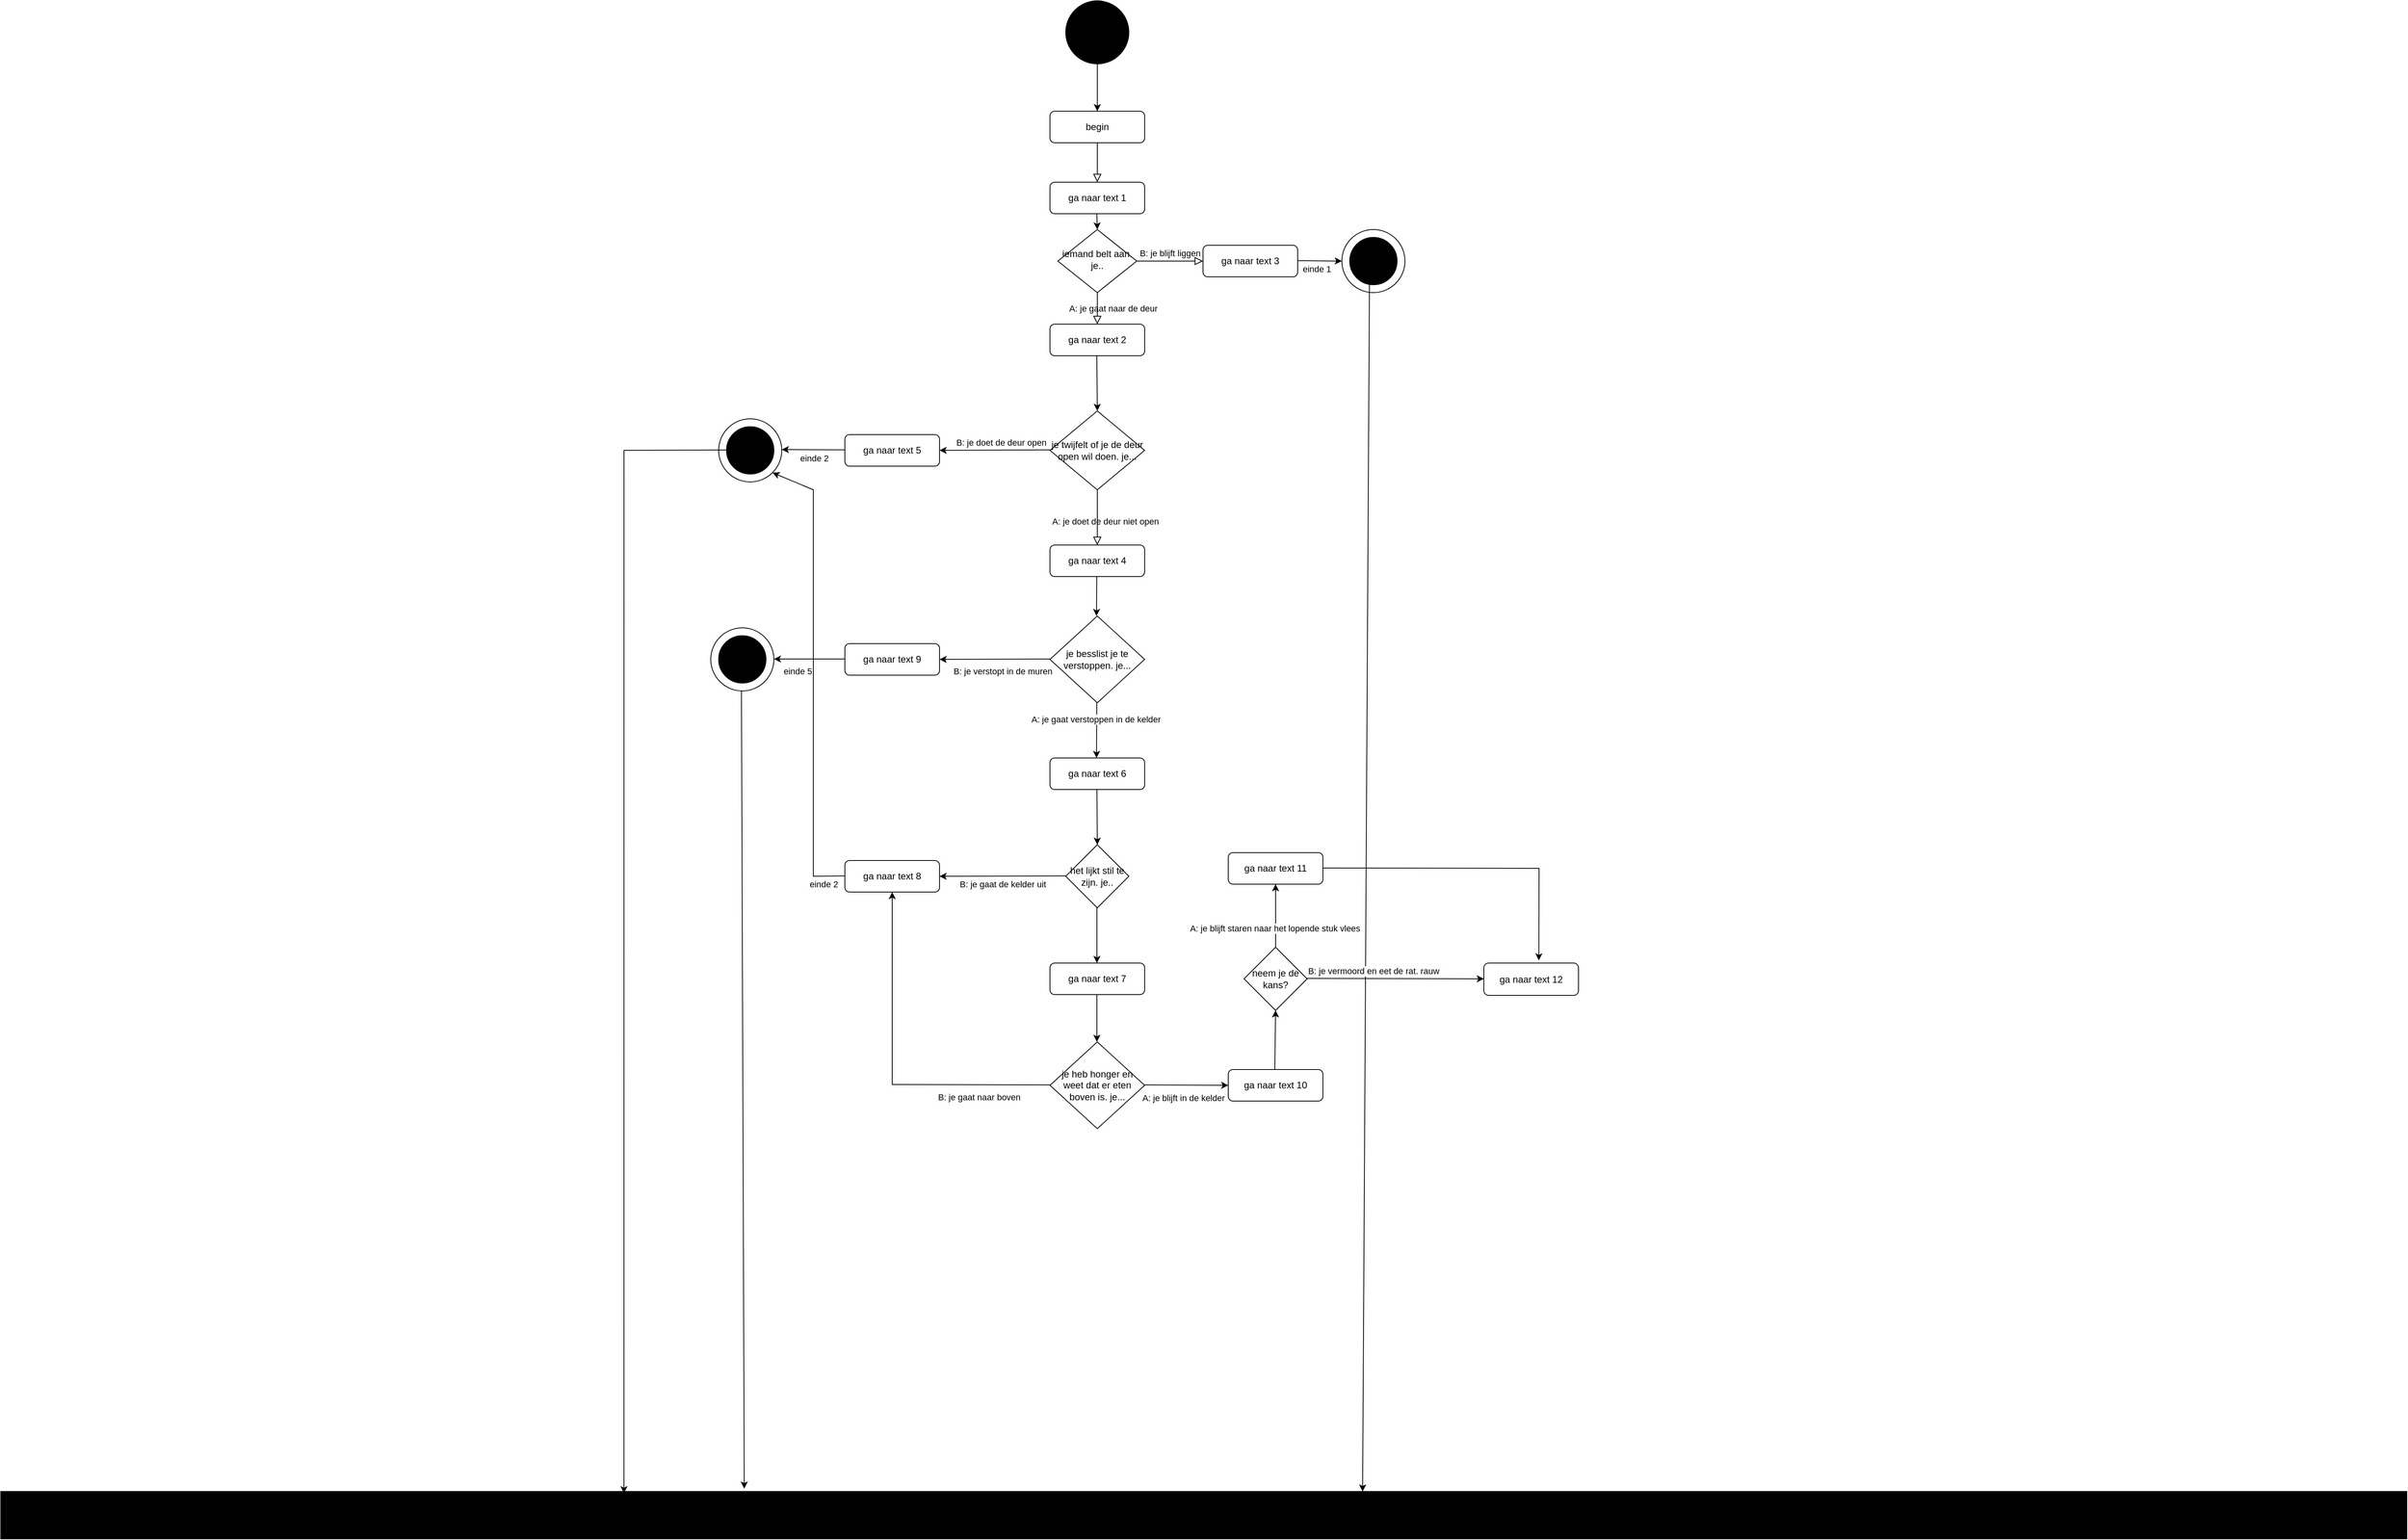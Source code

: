 <mxfile version="22.0.4" type="device">
  <diagram id="C5RBs43oDa-KdzZeNtuy" name="Page-1">
    <mxGraphModel dx="3586" dy="1765" grid="1" gridSize="10" guides="1" tooltips="1" connect="1" arrows="1" fold="1" page="1" pageScale="1" pageWidth="827" pageHeight="1169" math="0" shadow="0">
      <root>
        <mxCell id="WIyWlLk6GJQsqaUBKTNV-0" />
        <mxCell id="WIyWlLk6GJQsqaUBKTNV-1" parent="WIyWlLk6GJQsqaUBKTNV-0" />
        <mxCell id="WIyWlLk6GJQsqaUBKTNV-2" value="" style="rounded=0;html=1;jettySize=auto;orthogonalLoop=1;fontSize=11;endArrow=block;endFill=0;endSize=8;strokeWidth=1;shadow=0;labelBackgroundColor=none;edgeStyle=orthogonalEdgeStyle;" parent="WIyWlLk6GJQsqaUBKTNV-1" source="WIyWlLk6GJQsqaUBKTNV-3" edge="1">
          <mxGeometry relative="1" as="geometry">
            <mxPoint x="-640" y="130" as="targetPoint" />
          </mxGeometry>
        </mxCell>
        <mxCell id="WIyWlLk6GJQsqaUBKTNV-3" value="begin" style="rounded=1;whiteSpace=wrap;html=1;fontSize=12;glass=0;strokeWidth=1;shadow=0;" parent="WIyWlLk6GJQsqaUBKTNV-1" vertex="1">
          <mxGeometry x="-700" y="40" width="120" height="40" as="geometry" />
        </mxCell>
        <mxCell id="WIyWlLk6GJQsqaUBKTNV-4" value="A: je gaat naar de deur" style="rounded=0;html=1;jettySize=auto;orthogonalLoop=1;fontSize=11;endArrow=block;endFill=0;endSize=8;strokeWidth=1;shadow=0;labelBackgroundColor=none;edgeStyle=orthogonalEdgeStyle;" parent="WIyWlLk6GJQsqaUBKTNV-1" source="WIyWlLk6GJQsqaUBKTNV-6" edge="1">
          <mxGeometry y="20" relative="1" as="geometry">
            <mxPoint as="offset" />
            <mxPoint x="-640" y="310" as="targetPoint" />
          </mxGeometry>
        </mxCell>
        <mxCell id="WIyWlLk6GJQsqaUBKTNV-5" value="B: je blijft liggen" style="edgeStyle=orthogonalEdgeStyle;rounded=0;html=1;jettySize=auto;orthogonalLoop=1;fontSize=11;endArrow=block;endFill=0;endSize=8;strokeWidth=1;shadow=0;labelBackgroundColor=none;" parent="WIyWlLk6GJQsqaUBKTNV-1" source="WIyWlLk6GJQsqaUBKTNV-6" target="WIyWlLk6GJQsqaUBKTNV-7" edge="1">
          <mxGeometry y="10" relative="1" as="geometry">
            <mxPoint as="offset" />
          </mxGeometry>
        </mxCell>
        <mxCell id="WIyWlLk6GJQsqaUBKTNV-6" value="iemand belt aan. je.." style="rhombus;whiteSpace=wrap;html=1;shadow=0;fontFamily=Helvetica;fontSize=12;align=center;strokeWidth=1;spacing=6;spacingTop=-4;" parent="WIyWlLk6GJQsqaUBKTNV-1" vertex="1">
          <mxGeometry x="-690" y="190" width="100" height="80" as="geometry" />
        </mxCell>
        <mxCell id="WIyWlLk6GJQsqaUBKTNV-7" value="ga naar text 3" style="rounded=1;whiteSpace=wrap;html=1;fontSize=12;glass=0;strokeWidth=1;shadow=0;" parent="WIyWlLk6GJQsqaUBKTNV-1" vertex="1">
          <mxGeometry x="-506" y="210" width="120" height="40" as="geometry" />
        </mxCell>
        <mxCell id="WIyWlLk6GJQsqaUBKTNV-8" value="A: je doet de deur niet open" style="rounded=0;html=1;jettySize=auto;orthogonalLoop=1;fontSize=11;endArrow=block;endFill=0;endSize=8;strokeWidth=1;shadow=0;labelBackgroundColor=none;edgeStyle=orthogonalEdgeStyle;exitX=0.5;exitY=1;exitDx=0;exitDy=0;" parent="WIyWlLk6GJQsqaUBKTNV-1" source="Ew5ikxOMpyO41433nC4m-13" target="WIyWlLk6GJQsqaUBKTNV-11" edge="1">
          <mxGeometry x="0.143" y="10" relative="1" as="geometry">
            <mxPoint as="offset" />
            <mxPoint x="-640" y="530" as="sourcePoint" />
          </mxGeometry>
        </mxCell>
        <mxCell id="WIyWlLk6GJQsqaUBKTNV-11" value="ga naar text 4" style="rounded=1;whiteSpace=wrap;html=1;fontSize=12;glass=0;strokeWidth=1;shadow=0;" parent="WIyWlLk6GJQsqaUBKTNV-1" vertex="1">
          <mxGeometry x="-700" y="590" width="120" height="40" as="geometry" />
        </mxCell>
        <mxCell id="WIyWlLk6GJQsqaUBKTNV-12" value="ga naar text 2" style="rounded=1;whiteSpace=wrap;html=1;fontSize=12;glass=0;strokeWidth=1;shadow=0;" parent="WIyWlLk6GJQsqaUBKTNV-1" vertex="1">
          <mxGeometry x="-700" y="310" width="120" height="40" as="geometry" />
        </mxCell>
        <mxCell id="Ew5ikxOMpyO41433nC4m-1" value="" style="ellipse;whiteSpace=wrap;html=1;aspect=fixed;" vertex="1" parent="WIyWlLk6GJQsqaUBKTNV-1">
          <mxGeometry x="-330" y="190" width="80" height="80" as="geometry" />
        </mxCell>
        <mxCell id="Ew5ikxOMpyO41433nC4m-0" value="" style="ellipse;whiteSpace=wrap;html=1;aspect=fixed;fillColor=#000000;" vertex="1" parent="WIyWlLk6GJQsqaUBKTNV-1">
          <mxGeometry x="-320" y="200" width="60" height="60" as="geometry" />
        </mxCell>
        <mxCell id="Ew5ikxOMpyO41433nC4m-2" value="" style="ellipse;whiteSpace=wrap;html=1;aspect=fixed;fillColor=#000000;" vertex="1" parent="WIyWlLk6GJQsqaUBKTNV-1">
          <mxGeometry x="-680" y="-100" width="80" height="80" as="geometry" />
        </mxCell>
        <mxCell id="Ew5ikxOMpyO41433nC4m-3" value="" style="endArrow=classic;html=1;rounded=0;exitX=0.5;exitY=1;exitDx=0;exitDy=0;" edge="1" parent="WIyWlLk6GJQsqaUBKTNV-1" source="Ew5ikxOMpyO41433nC4m-2">
          <mxGeometry width="50" height="50" relative="1" as="geometry">
            <mxPoint x="-640.5" y="60" as="sourcePoint" />
            <mxPoint x="-640" y="40" as="targetPoint" />
          </mxGeometry>
        </mxCell>
        <mxCell id="Ew5ikxOMpyO41433nC4m-5" value="" style="endArrow=classic;html=1;rounded=0;entryX=0;entryY=0.5;entryDx=0;entryDy=0;" edge="1" parent="WIyWlLk6GJQsqaUBKTNV-1" target="Ew5ikxOMpyO41433nC4m-1">
          <mxGeometry width="50" height="50" relative="1" as="geometry">
            <mxPoint x="-386" y="229.5" as="sourcePoint" />
            <mxPoint x="-340" y="230" as="targetPoint" />
          </mxGeometry>
        </mxCell>
        <mxCell id="Ew5ikxOMpyO41433nC4m-6" value="einde 1" style="edgeLabel;html=1;align=center;verticalAlign=middle;resizable=0;points=[];" vertex="1" connectable="0" parent="Ew5ikxOMpyO41433nC4m-5">
          <mxGeometry x="-0.142" y="-2" relative="1" as="geometry">
            <mxPoint y="8" as="offset" />
          </mxGeometry>
        </mxCell>
        <mxCell id="Ew5ikxOMpyO41433nC4m-7" value="" style="rounded=0;whiteSpace=wrap;html=1;fillColor=#000000;" vertex="1" parent="WIyWlLk6GJQsqaUBKTNV-1">
          <mxGeometry x="-2030" y="1790" width="3050" height="60" as="geometry" />
        </mxCell>
        <mxCell id="Ew5ikxOMpyO41433nC4m-8" value="" style="endArrow=classic;html=1;rounded=0;entryX=0.566;entryY=0.002;entryDx=0;entryDy=0;entryPerimeter=0;" edge="1" parent="WIyWlLk6GJQsqaUBKTNV-1" target="Ew5ikxOMpyO41433nC4m-7">
          <mxGeometry width="50" height="50" relative="1" as="geometry">
            <mxPoint x="-295" y="260" as="sourcePoint" />
            <mxPoint x="-285" y="540" as="targetPoint" />
          </mxGeometry>
        </mxCell>
        <mxCell id="Ew5ikxOMpyO41433nC4m-9" value="ga naar text 1" style="rounded=1;whiteSpace=wrap;html=1;" vertex="1" parent="WIyWlLk6GJQsqaUBKTNV-1">
          <mxGeometry x="-700" y="130" width="120" height="40" as="geometry" />
        </mxCell>
        <mxCell id="Ew5ikxOMpyO41433nC4m-11" value="" style="endArrow=classic;html=1;rounded=0;" edge="1" parent="WIyWlLk6GJQsqaUBKTNV-1">
          <mxGeometry width="50" height="50" relative="1" as="geometry">
            <mxPoint x="-640.62" y="170" as="sourcePoint" />
            <mxPoint x="-640" y="190" as="targetPoint" />
          </mxGeometry>
        </mxCell>
        <mxCell id="Ew5ikxOMpyO41433nC4m-12" value="" style="endArrow=classic;html=1;rounded=0;" edge="1" parent="WIyWlLk6GJQsqaUBKTNV-1">
          <mxGeometry width="50" height="50" relative="1" as="geometry">
            <mxPoint x="-640.62" y="350" as="sourcePoint" />
            <mxPoint x="-640" y="420" as="targetPoint" />
          </mxGeometry>
        </mxCell>
        <mxCell id="Ew5ikxOMpyO41433nC4m-13" value="je twijfelt of je de deur open wil doen. je..." style="rhombus;whiteSpace=wrap;html=1;" vertex="1" parent="WIyWlLk6GJQsqaUBKTNV-1">
          <mxGeometry x="-700" y="420" width="120" height="100" as="geometry" />
        </mxCell>
        <mxCell id="Ew5ikxOMpyO41433nC4m-14" value="ga naar text 5" style="rounded=1;whiteSpace=wrap;html=1;" vertex="1" parent="WIyWlLk6GJQsqaUBKTNV-1">
          <mxGeometry x="-960" y="450" width="120" height="40" as="geometry" />
        </mxCell>
        <mxCell id="Ew5ikxOMpyO41433nC4m-15" value="" style="endArrow=classic;html=1;rounded=0;entryX=1;entryY=0.5;entryDx=0;entryDy=0;" edge="1" parent="WIyWlLk6GJQsqaUBKTNV-1" target="Ew5ikxOMpyO41433nC4m-14">
          <mxGeometry width="50" height="50" relative="1" as="geometry">
            <mxPoint x="-700" y="469.38" as="sourcePoint" />
            <mxPoint x="-780" y="469" as="targetPoint" />
          </mxGeometry>
        </mxCell>
        <mxCell id="Ew5ikxOMpyO41433nC4m-16" value="B: je doet de deur open" style="edgeLabel;html=1;align=center;verticalAlign=middle;resizable=0;points=[];" vertex="1" connectable="0" parent="Ew5ikxOMpyO41433nC4m-15">
          <mxGeometry x="-0.117" y="-2" relative="1" as="geometry">
            <mxPoint y="-8" as="offset" />
          </mxGeometry>
        </mxCell>
        <mxCell id="Ew5ikxOMpyO41433nC4m-17" value="" style="endArrow=classic;html=1;rounded=0;" edge="1" parent="WIyWlLk6GJQsqaUBKTNV-1">
          <mxGeometry width="50" height="50" relative="1" as="geometry">
            <mxPoint x="-960" y="469.37" as="sourcePoint" />
            <mxPoint x="-1040" y="469" as="targetPoint" />
          </mxGeometry>
        </mxCell>
        <mxCell id="Ew5ikxOMpyO41433nC4m-20" value="einde 2" style="edgeLabel;html=1;align=center;verticalAlign=middle;resizable=0;points=[];" vertex="1" connectable="0" parent="Ew5ikxOMpyO41433nC4m-17">
          <mxGeometry x="-0.025" y="-1" relative="1" as="geometry">
            <mxPoint y="12" as="offset" />
          </mxGeometry>
        </mxCell>
        <mxCell id="Ew5ikxOMpyO41433nC4m-18" value="" style="ellipse;whiteSpace=wrap;html=1;aspect=fixed;" vertex="1" parent="WIyWlLk6GJQsqaUBKTNV-1">
          <mxGeometry x="-1120" y="430" width="80" height="80" as="geometry" />
        </mxCell>
        <mxCell id="Ew5ikxOMpyO41433nC4m-19" value="" style="ellipse;whiteSpace=wrap;html=1;aspect=fixed;fillColor=#000000;" vertex="1" parent="WIyWlLk6GJQsqaUBKTNV-1">
          <mxGeometry x="-1110" y="440" width="60" height="60" as="geometry" />
        </mxCell>
        <mxCell id="Ew5ikxOMpyO41433nC4m-21" value="je besslist je te verstoppen. je..." style="rhombus;whiteSpace=wrap;html=1;" vertex="1" parent="WIyWlLk6GJQsqaUBKTNV-1">
          <mxGeometry x="-700" y="680" width="120" height="110" as="geometry" />
        </mxCell>
        <mxCell id="Ew5ikxOMpyO41433nC4m-22" value="" style="endArrow=classic;html=1;rounded=0;" edge="1" parent="WIyWlLk6GJQsqaUBKTNV-1">
          <mxGeometry width="50" height="50" relative="1" as="geometry">
            <mxPoint x="-640.71" y="630" as="sourcePoint" />
            <mxPoint x="-641" y="680" as="targetPoint" />
          </mxGeometry>
        </mxCell>
        <mxCell id="Ew5ikxOMpyO41433nC4m-23" value="ga naar text 6" style="rounded=1;whiteSpace=wrap;html=1;" vertex="1" parent="WIyWlLk6GJQsqaUBKTNV-1">
          <mxGeometry x="-700" y="860" width="120" height="40" as="geometry" />
        </mxCell>
        <mxCell id="Ew5ikxOMpyO41433nC4m-25" value="" style="endArrow=classic;html=1;rounded=0;" edge="1" parent="WIyWlLk6GJQsqaUBKTNV-1">
          <mxGeometry width="50" height="50" relative="1" as="geometry">
            <mxPoint x="-640.67" y="790" as="sourcePoint" />
            <mxPoint x="-641" y="860" as="targetPoint" />
          </mxGeometry>
        </mxCell>
        <mxCell id="Ew5ikxOMpyO41433nC4m-26" value="A: je gaat verstoppen in de kelder" style="edgeLabel;html=1;align=center;verticalAlign=middle;resizable=0;points=[];" vertex="1" connectable="0" parent="Ew5ikxOMpyO41433nC4m-25">
          <mxGeometry x="-0.371" y="-1" relative="1" as="geometry">
            <mxPoint y="-1" as="offset" />
          </mxGeometry>
        </mxCell>
        <mxCell id="Ew5ikxOMpyO41433nC4m-27" value="ga naar text 9" style="rounded=1;whiteSpace=wrap;html=1;" vertex="1" parent="WIyWlLk6GJQsqaUBKTNV-1">
          <mxGeometry x="-960" y="715" width="120" height="40" as="geometry" />
        </mxCell>
        <mxCell id="Ew5ikxOMpyO41433nC4m-28" value="" style="endArrow=classic;html=1;rounded=0;" edge="1" parent="WIyWlLk6GJQsqaUBKTNV-1">
          <mxGeometry width="50" height="50" relative="1" as="geometry">
            <mxPoint x="-700" y="734.52" as="sourcePoint" />
            <mxPoint x="-840" y="735" as="targetPoint" />
          </mxGeometry>
        </mxCell>
        <mxCell id="Ew5ikxOMpyO41433nC4m-29" value="B: je verstopt in de muren" style="edgeLabel;html=1;align=center;verticalAlign=middle;resizable=0;points=[];" vertex="1" connectable="0" parent="Ew5ikxOMpyO41433nC4m-28">
          <mxGeometry x="0.198" y="-1" relative="1" as="geometry">
            <mxPoint x="24" y="16" as="offset" />
          </mxGeometry>
        </mxCell>
        <mxCell id="Ew5ikxOMpyO41433nC4m-30" value="" style="endArrow=classic;html=1;rounded=0;" edge="1" parent="WIyWlLk6GJQsqaUBKTNV-1">
          <mxGeometry width="50" height="50" relative="1" as="geometry">
            <mxPoint x="-960" y="734.52" as="sourcePoint" />
            <mxPoint x="-1050" y="734.52" as="targetPoint" />
          </mxGeometry>
        </mxCell>
        <mxCell id="Ew5ikxOMpyO41433nC4m-33" value="einde 5" style="edgeLabel;html=1;align=center;verticalAlign=middle;resizable=0;points=[];" vertex="1" connectable="0" parent="Ew5ikxOMpyO41433nC4m-30">
          <mxGeometry x="-0.106" y="-1" relative="1" as="geometry">
            <mxPoint x="-20" y="16" as="offset" />
          </mxGeometry>
        </mxCell>
        <mxCell id="Ew5ikxOMpyO41433nC4m-31" value="" style="ellipse;whiteSpace=wrap;html=1;aspect=fixed;" vertex="1" parent="WIyWlLk6GJQsqaUBKTNV-1">
          <mxGeometry x="-1130" y="695" width="80" height="80" as="geometry" />
        </mxCell>
        <mxCell id="Ew5ikxOMpyO41433nC4m-32" value="" style="ellipse;whiteSpace=wrap;html=1;aspect=fixed;fillColor=#000000;" vertex="1" parent="WIyWlLk6GJQsqaUBKTNV-1">
          <mxGeometry x="-1120" y="705" width="60" height="60" as="geometry" />
        </mxCell>
        <mxCell id="Ew5ikxOMpyO41433nC4m-34" value="het lijkt stil te zijn. je.." style="rhombus;whiteSpace=wrap;html=1;" vertex="1" parent="WIyWlLk6GJQsqaUBKTNV-1">
          <mxGeometry x="-680" y="970" width="80" height="80" as="geometry" />
        </mxCell>
        <mxCell id="Ew5ikxOMpyO41433nC4m-35" value="" style="endArrow=classic;html=1;rounded=0;entryX=0.5;entryY=0;entryDx=0;entryDy=0;" edge="1" parent="WIyWlLk6GJQsqaUBKTNV-1" target="Ew5ikxOMpyO41433nC4m-34">
          <mxGeometry width="50" height="50" relative="1" as="geometry">
            <mxPoint x="-640.48" y="900" as="sourcePoint" />
            <mxPoint x="-640" y="960" as="targetPoint" />
          </mxGeometry>
        </mxCell>
        <mxCell id="Ew5ikxOMpyO41433nC4m-36" value="" style="endArrow=classic;html=1;rounded=0;" edge="1" parent="WIyWlLk6GJQsqaUBKTNV-1">
          <mxGeometry width="50" height="50" relative="1" as="geometry">
            <mxPoint x="-640.48" y="1050" as="sourcePoint" />
            <mxPoint x="-640.48" y="1120" as="targetPoint" />
          </mxGeometry>
        </mxCell>
        <mxCell id="Ew5ikxOMpyO41433nC4m-37" value="ga naar text 7" style="rounded=1;whiteSpace=wrap;html=1;" vertex="1" parent="WIyWlLk6GJQsqaUBKTNV-1">
          <mxGeometry x="-700" y="1120" width="120" height="40" as="geometry" />
        </mxCell>
        <mxCell id="Ew5ikxOMpyO41433nC4m-38" value="" style="endArrow=classic;html=1;rounded=0;entryX=1;entryY=0.5;entryDx=0;entryDy=0;" edge="1" parent="WIyWlLk6GJQsqaUBKTNV-1" target="Ew5ikxOMpyO41433nC4m-39">
          <mxGeometry width="50" height="50" relative="1" as="geometry">
            <mxPoint x="-680" y="1009.52" as="sourcePoint" />
            <mxPoint x="-770" y="1009.52" as="targetPoint" />
          </mxGeometry>
        </mxCell>
        <mxCell id="Ew5ikxOMpyO41433nC4m-40" value="B: je gaat de kelder uit" style="edgeLabel;html=1;align=center;verticalAlign=middle;resizable=0;points=[];" vertex="1" connectable="0" parent="Ew5ikxOMpyO41433nC4m-38">
          <mxGeometry x="0.277" y="2" relative="1" as="geometry">
            <mxPoint x="22" y="8" as="offset" />
          </mxGeometry>
        </mxCell>
        <mxCell id="Ew5ikxOMpyO41433nC4m-39" value="ga naar text 8" style="rounded=1;whiteSpace=wrap;html=1;" vertex="1" parent="WIyWlLk6GJQsqaUBKTNV-1">
          <mxGeometry x="-960" y="990" width="120" height="40" as="geometry" />
        </mxCell>
        <mxCell id="Ew5ikxOMpyO41433nC4m-41" value="" style="endArrow=classic;html=1;rounded=0;entryX=1;entryY=1;entryDx=0;entryDy=0;" edge="1" parent="WIyWlLk6GJQsqaUBKTNV-1" target="Ew5ikxOMpyO41433nC4m-18">
          <mxGeometry width="50" height="50" relative="1" as="geometry">
            <mxPoint x="-960" y="1009.52" as="sourcePoint" />
            <mxPoint x="-1040" y="1009.52" as="targetPoint" />
            <Array as="points">
              <mxPoint x="-1000" y="1010" />
              <mxPoint x="-1000" y="520" />
            </Array>
          </mxGeometry>
        </mxCell>
        <mxCell id="Ew5ikxOMpyO41433nC4m-42" value="einde 2" style="edgeLabel;html=1;align=center;verticalAlign=middle;resizable=0;points=[];" vertex="1" connectable="0" parent="Ew5ikxOMpyO41433nC4m-41">
          <mxGeometry x="-0.905" y="2" relative="1" as="geometry">
            <mxPoint x="1" y="8" as="offset" />
          </mxGeometry>
        </mxCell>
        <mxCell id="Ew5ikxOMpyO41433nC4m-44" value="" style="endArrow=classic;html=1;rounded=0;entryX=0.259;entryY=0.038;entryDx=0;entryDy=0;entryPerimeter=0;" edge="1" parent="WIyWlLk6GJQsqaUBKTNV-1" target="Ew5ikxOMpyO41433nC4m-7">
          <mxGeometry width="50" height="50" relative="1" as="geometry">
            <mxPoint x="-1110" y="469.47" as="sourcePoint" />
            <mxPoint x="-1240" y="510" as="targetPoint" />
            <Array as="points">
              <mxPoint x="-1240" y="470" />
            </Array>
          </mxGeometry>
        </mxCell>
        <mxCell id="Ew5ikxOMpyO41433nC4m-45" value="" style="endArrow=classic;html=1;rounded=0;entryX=0.309;entryY=-0.061;entryDx=0;entryDy=0;entryPerimeter=0;" edge="1" parent="WIyWlLk6GJQsqaUBKTNV-1" target="Ew5ikxOMpyO41433nC4m-7">
          <mxGeometry width="50" height="50" relative="1" as="geometry">
            <mxPoint x="-1091.11" y="775" as="sourcePoint" />
            <mxPoint x="-1091.11" y="875" as="targetPoint" />
          </mxGeometry>
        </mxCell>
        <mxCell id="Ew5ikxOMpyO41433nC4m-46" value="" style="endArrow=classic;html=1;rounded=0;" edge="1" parent="WIyWlLk6GJQsqaUBKTNV-1">
          <mxGeometry width="50" height="50" relative="1" as="geometry">
            <mxPoint x="-640.53" y="1160" as="sourcePoint" />
            <mxPoint x="-640.53" y="1220" as="targetPoint" />
          </mxGeometry>
        </mxCell>
        <mxCell id="Ew5ikxOMpyO41433nC4m-47" value="je heb honger en weet dat er eten boven is. je..." style="rhombus;whiteSpace=wrap;html=1;" vertex="1" parent="WIyWlLk6GJQsqaUBKTNV-1">
          <mxGeometry x="-700" y="1220" width="120" height="110" as="geometry" />
        </mxCell>
        <mxCell id="Ew5ikxOMpyO41433nC4m-48" value="" style="endArrow=classic;html=1;rounded=0;entryX=0.5;entryY=1;entryDx=0;entryDy=0;" edge="1" parent="WIyWlLk6GJQsqaUBKTNV-1" target="Ew5ikxOMpyO41433nC4m-39">
          <mxGeometry width="50" height="50" relative="1" as="geometry">
            <mxPoint x="-700" y="1274.47" as="sourcePoint" />
            <mxPoint x="-900" y="1220" as="targetPoint" />
            <Array as="points">
              <mxPoint x="-900" y="1274" />
            </Array>
          </mxGeometry>
        </mxCell>
        <mxCell id="Ew5ikxOMpyO41433nC4m-49" value="B: je gaat naar boven" style="edgeLabel;html=1;align=center;verticalAlign=middle;resizable=0;points=[];" vertex="1" connectable="0" parent="Ew5ikxOMpyO41433nC4m-48">
          <mxGeometry x="0.21" y="2" relative="1" as="geometry">
            <mxPoint x="112" y="84" as="offset" />
          </mxGeometry>
        </mxCell>
        <mxCell id="Ew5ikxOMpyO41433nC4m-50" value="" style="endArrow=classic;html=1;rounded=0;entryX=0;entryY=0.5;entryDx=0;entryDy=0;" edge="1" parent="WIyWlLk6GJQsqaUBKTNV-1" target="Ew5ikxOMpyO41433nC4m-51">
          <mxGeometry width="50" height="50" relative="1" as="geometry">
            <mxPoint x="-580" y="1274.47" as="sourcePoint" />
            <mxPoint x="-480" y="1274.47" as="targetPoint" />
          </mxGeometry>
        </mxCell>
        <mxCell id="Ew5ikxOMpyO41433nC4m-52" value="A: je blijft in de kelder" style="edgeLabel;html=1;align=center;verticalAlign=middle;resizable=0;points=[];" vertex="1" connectable="0" parent="Ew5ikxOMpyO41433nC4m-50">
          <mxGeometry x="-0.392" relative="1" as="geometry">
            <mxPoint x="17" y="16" as="offset" />
          </mxGeometry>
        </mxCell>
        <mxCell id="Ew5ikxOMpyO41433nC4m-51" value="ga naar text 10" style="rounded=1;whiteSpace=wrap;html=1;" vertex="1" parent="WIyWlLk6GJQsqaUBKTNV-1">
          <mxGeometry x="-474" y="1255" width="120" height="40" as="geometry" />
        </mxCell>
        <mxCell id="Ew5ikxOMpyO41433nC4m-53" value="" style="endArrow=classic;html=1;rounded=0;entryX=0.5;entryY=1;entryDx=0;entryDy=0;" edge="1" parent="WIyWlLk6GJQsqaUBKTNV-1" target="Ew5ikxOMpyO41433nC4m-54">
          <mxGeometry width="50" height="50" relative="1" as="geometry">
            <mxPoint x="-415" y="1255" as="sourcePoint" />
            <mxPoint x="-415" y="1185" as="targetPoint" />
          </mxGeometry>
        </mxCell>
        <mxCell id="Ew5ikxOMpyO41433nC4m-54" value="neem je de kans?" style="rhombus;whiteSpace=wrap;html=1;" vertex="1" parent="WIyWlLk6GJQsqaUBKTNV-1">
          <mxGeometry x="-454" y="1100" width="80" height="80" as="geometry" />
        </mxCell>
        <mxCell id="Ew5ikxOMpyO41433nC4m-55" value="" style="endArrow=classic;html=1;rounded=0;" edge="1" parent="WIyWlLk6GJQsqaUBKTNV-1">
          <mxGeometry width="50" height="50" relative="1" as="geometry">
            <mxPoint x="-374" y="1139.47" as="sourcePoint" />
            <mxPoint x="-150" y="1140" as="targetPoint" />
          </mxGeometry>
        </mxCell>
        <mxCell id="Ew5ikxOMpyO41433nC4m-56" value="B: je vermoord en eet de rat. rauw" style="edgeLabel;html=1;align=center;verticalAlign=middle;resizable=0;points=[];" vertex="1" connectable="0" parent="Ew5ikxOMpyO41433nC4m-55">
          <mxGeometry x="-0.234" y="-3" relative="1" as="geometry">
            <mxPoint x="-2" y="-13" as="offset" />
          </mxGeometry>
        </mxCell>
        <mxCell id="Ew5ikxOMpyO41433nC4m-57" value="ga naar text 12" style="rounded=1;whiteSpace=wrap;html=1;" vertex="1" parent="WIyWlLk6GJQsqaUBKTNV-1">
          <mxGeometry x="-150" y="1120" width="120" height="41" as="geometry" />
        </mxCell>
        <mxCell id="Ew5ikxOMpyO41433nC4m-58" value="" style="endArrow=classic;html=1;rounded=0;" edge="1" parent="WIyWlLk6GJQsqaUBKTNV-1">
          <mxGeometry width="50" height="50" relative="1" as="geometry">
            <mxPoint x="-414" y="1100" as="sourcePoint" />
            <mxPoint x="-414" y="1020" as="targetPoint" />
          </mxGeometry>
        </mxCell>
        <mxCell id="Ew5ikxOMpyO41433nC4m-59" value="A: je blijft staren naar het lopende stuk vlees" style="edgeLabel;html=1;align=center;verticalAlign=middle;resizable=0;points=[];" vertex="1" connectable="0" parent="Ew5ikxOMpyO41433nC4m-58">
          <mxGeometry x="-0.401" y="1" relative="1" as="geometry">
            <mxPoint as="offset" />
          </mxGeometry>
        </mxCell>
        <mxCell id="Ew5ikxOMpyO41433nC4m-60" value="ga naar text 11" style="rounded=1;whiteSpace=wrap;html=1;" vertex="1" parent="WIyWlLk6GJQsqaUBKTNV-1">
          <mxGeometry x="-474" y="980" width="120" height="40" as="geometry" />
        </mxCell>
        <mxCell id="Ew5ikxOMpyO41433nC4m-61" value="" style="endArrow=classic;html=1;rounded=0;entryX=0.581;entryY=-0.081;entryDx=0;entryDy=0;entryPerimeter=0;" edge="1" parent="WIyWlLk6GJQsqaUBKTNV-1" target="Ew5ikxOMpyO41433nC4m-57">
          <mxGeometry width="50" height="50" relative="1" as="geometry">
            <mxPoint x="-354" y="999.47" as="sourcePoint" />
            <mxPoint x="-80" y="1040" as="targetPoint" />
            <Array as="points">
              <mxPoint x="-80" y="1000" />
            </Array>
          </mxGeometry>
        </mxCell>
      </root>
    </mxGraphModel>
  </diagram>
</mxfile>
